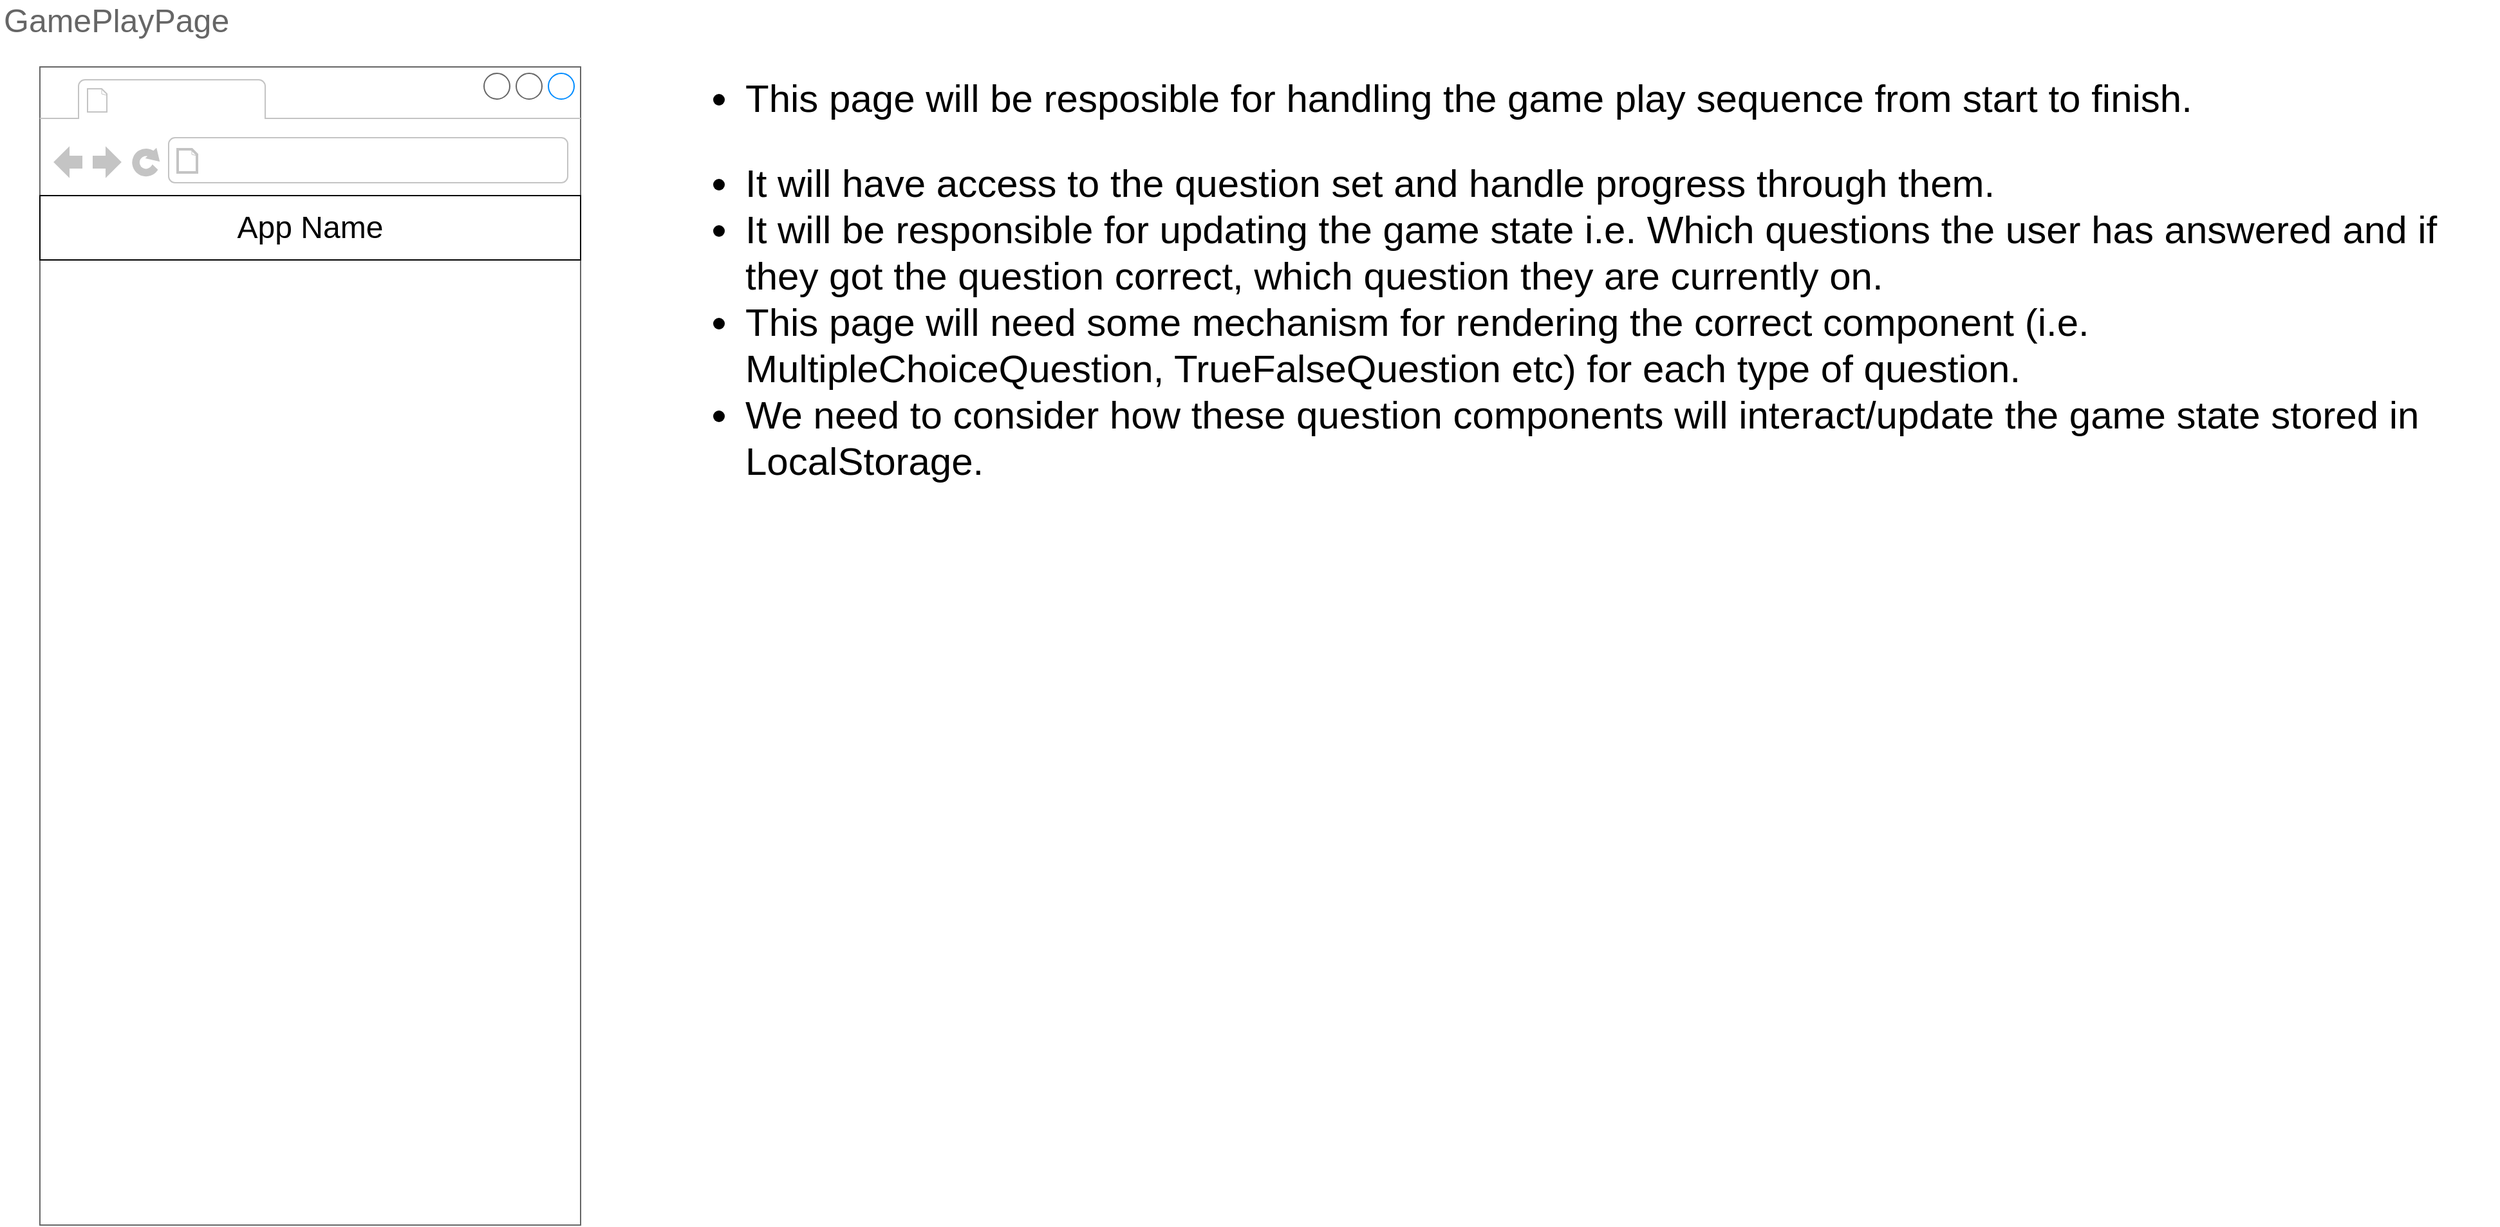 <mxfile>
    <diagram id="nQseGdlVZaLG2KKIItsy" name="Page-1">
        <mxGraphModel dx="-812" dy="1091" grid="1" gridSize="10" guides="1" tooltips="1" connect="1" arrows="1" fold="1" page="1" pageScale="1" pageWidth="827" pageHeight="1169" math="0" shadow="0">
            <root>
                <mxCell id="0"/>
                <mxCell id="1" parent="0"/>
                <mxCell id="2" value="" style="group" vertex="1" connectable="0" parent="1">
                    <mxGeometry x="2540" y="90" width="420" height="938" as="geometry"/>
                </mxCell>
                <mxCell id="3" value="" style="strokeWidth=1;shadow=0;dashed=0;align=center;html=1;shape=mxgraph.mockup.containers.browserWindow;rSize=0;strokeColor=#666666;mainText=,;recursiveResize=0;rounded=0;labelBackgroundColor=none;fontFamily=Verdana;fontSize=12;container=0;" vertex="1" parent="2">
                    <mxGeometry x="30" y="50" width="420" height="900" as="geometry"/>
                </mxCell>
                <mxCell id="4" value="GamePlayPage" style="strokeWidth=1;shadow=0;dashed=0;align=center;html=1;shape=mxgraph.mockup.containers.anchor;fontSize=25;fontColor=#666666;align=left;" vertex="1" parent="2">
                    <mxGeometry width="190" height="26" as="geometry"/>
                </mxCell>
                <mxCell id="7" value="App Name" style="rounded=0;whiteSpace=wrap;html=1;fontSize=24;" vertex="1" parent="2">
                    <mxGeometry x="30" y="150" width="420" height="50" as="geometry"/>
                </mxCell>
                <mxCell id="8" value="&lt;div&gt;&lt;/div&gt;&lt;span style=&quot;font-size: 30px&quot;&gt;&lt;ul&gt;&lt;li&gt;This page will be resposible for handling the game play sequence from start to finish.&amp;nbsp;&lt;/li&gt;&lt;/ul&gt;&lt;ul&gt;&lt;li&gt;It will have access to the question set and handle progress through them.&amp;nbsp;&lt;/li&gt;&lt;li&gt;It will be responsible for updating the game state i.e. Which questions the user has answered and if they got the question correct, which question they are currently on.&amp;nbsp;&lt;/li&gt;&lt;li&gt;This page will need some mechanism for rendering the correct component (i.e. MultipleChoiceQuestion, TrueFalseQuestion etc) for each type of question.&lt;/li&gt;&lt;li&gt;We need to consider how these question components will interact/update the game state stored in LocalStorage.&amp;nbsp;&lt;/li&gt;&lt;/ul&gt;&lt;/span&gt;" style="text;html=1;strokeColor=none;fillColor=default;align=left;verticalAlign=top;whiteSpace=wrap;rounded=0;gradientColor=none;horizontal=1;spacingTop=0;spacingLeft=16;spacingRight=16;" vertex="1" parent="1">
                    <mxGeometry x="3060" y="110" width="1420" height="870" as="geometry"/>
                </mxCell>
            </root>
        </mxGraphModel>
    </diagram>
</mxfile>
